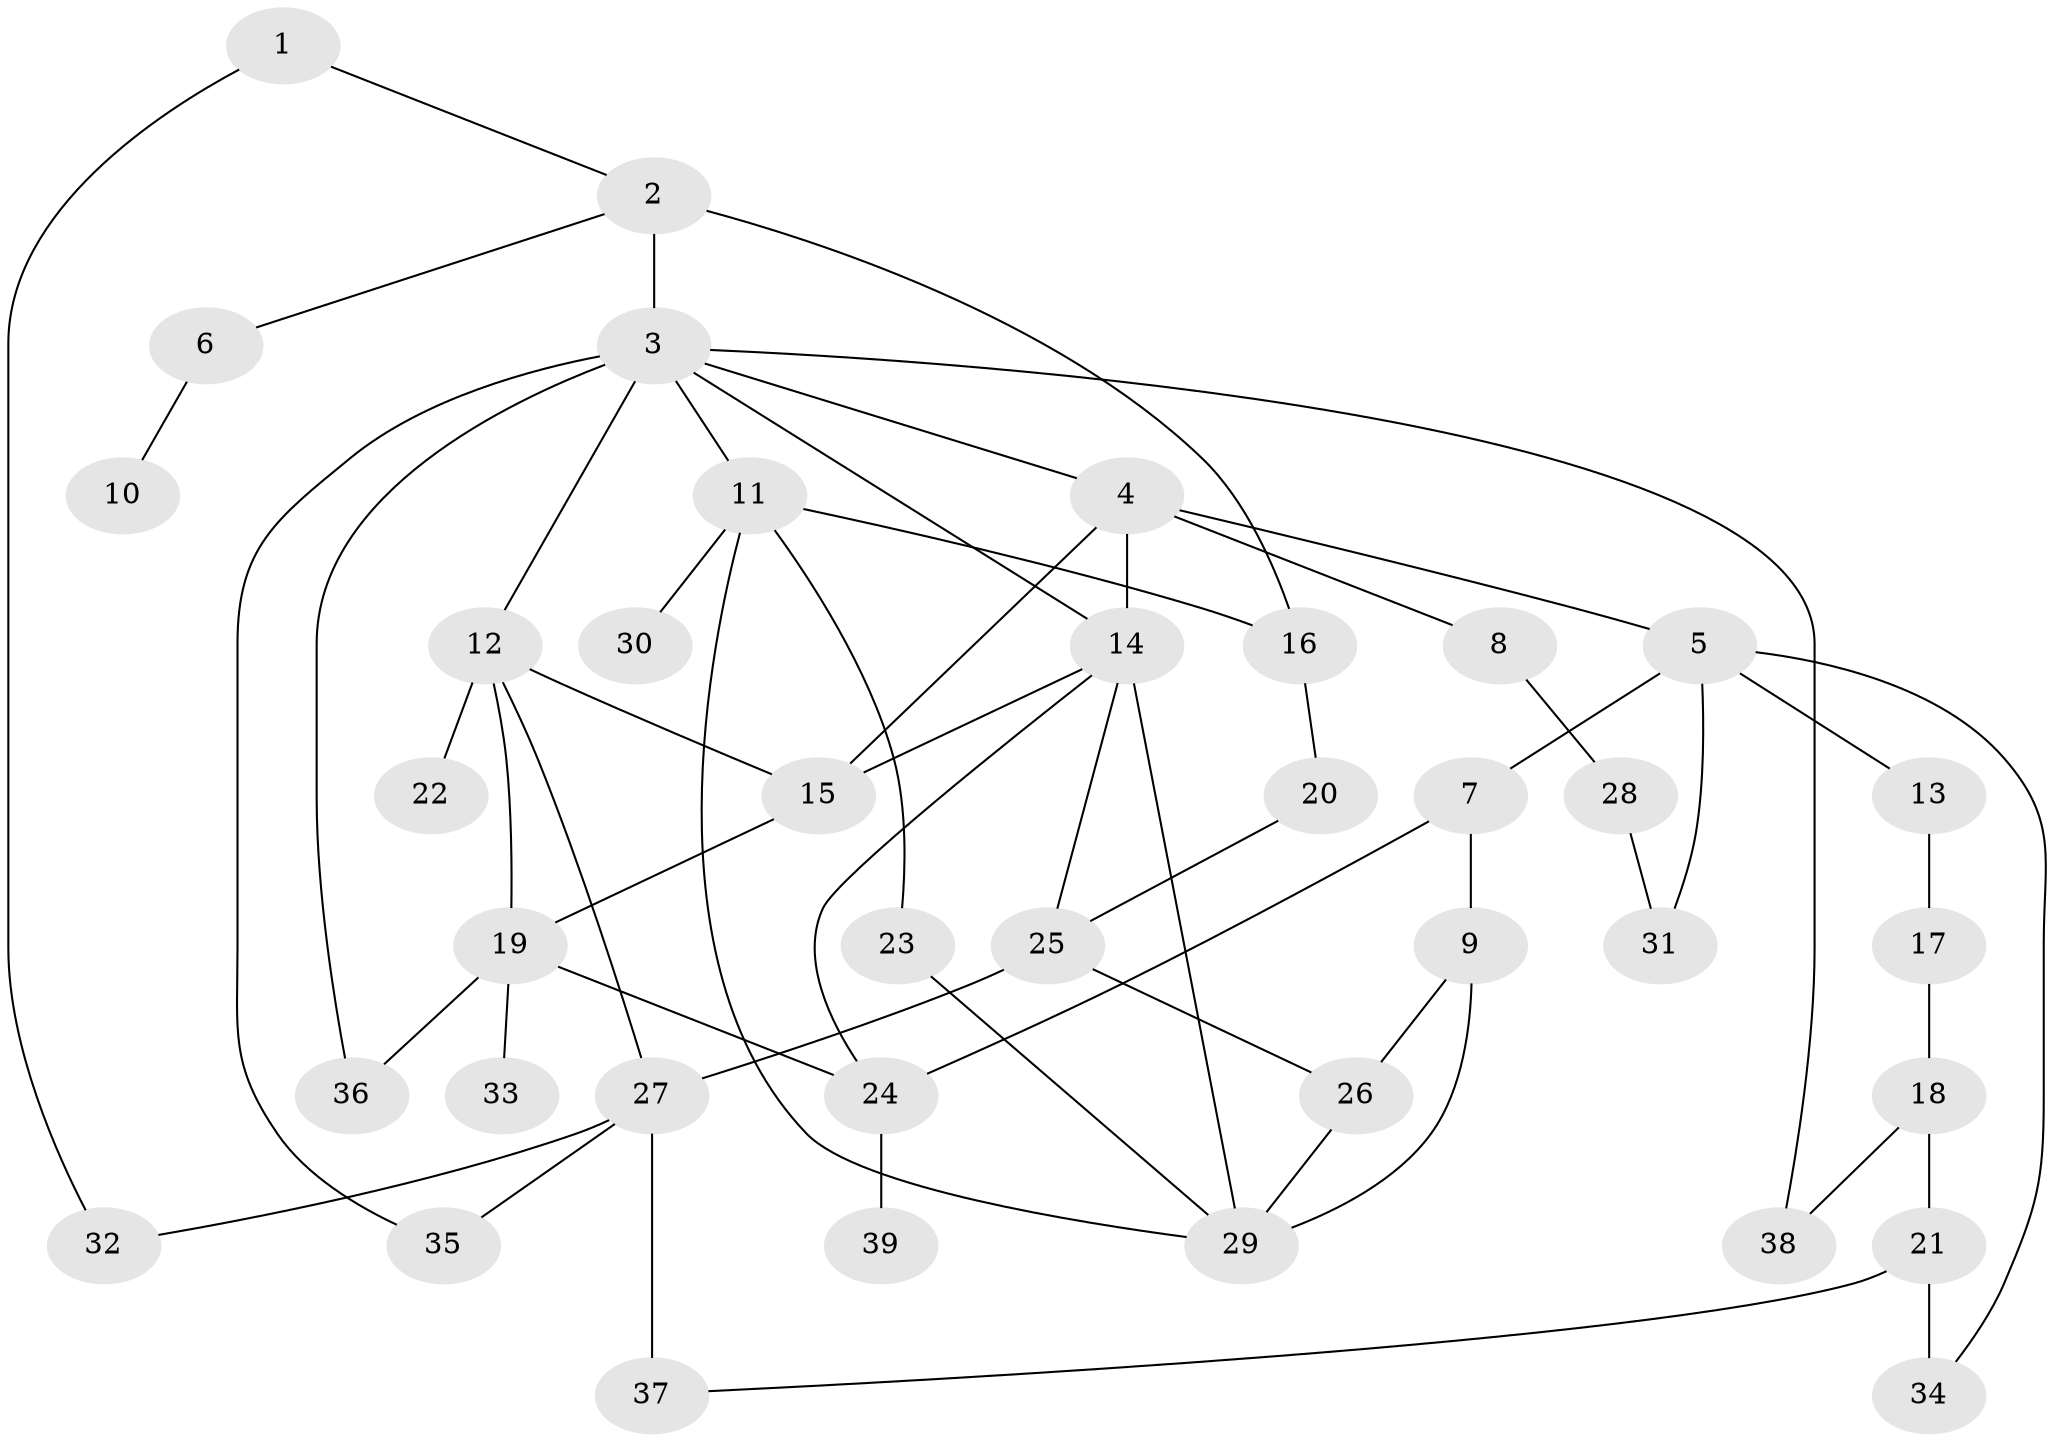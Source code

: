 // original degree distribution, {2: 0.29133858267716534, 7: 0.015748031496062992, 6: 0.031496062992125984, 3: 0.2047244094488189, 5: 0.03937007874015748, 4: 0.09448818897637795, 1: 0.3228346456692913}
// Generated by graph-tools (version 1.1) at 2025/48/03/04/25 22:48:43]
// undirected, 39 vertices, 59 edges
graph export_dot {
  node [color=gray90,style=filled];
  1;
  2;
  3;
  4;
  5;
  6;
  7;
  8;
  9;
  10;
  11;
  12;
  13;
  14;
  15;
  16;
  17;
  18;
  19;
  20;
  21;
  22;
  23;
  24;
  25;
  26;
  27;
  28;
  29;
  30;
  31;
  32;
  33;
  34;
  35;
  36;
  37;
  38;
  39;
  1 -- 2 [weight=1.0];
  1 -- 32 [weight=1.0];
  2 -- 3 [weight=2.0];
  2 -- 6 [weight=1.0];
  2 -- 16 [weight=1.0];
  3 -- 4 [weight=1.0];
  3 -- 11 [weight=1.0];
  3 -- 12 [weight=1.0];
  3 -- 14 [weight=1.0];
  3 -- 35 [weight=1.0];
  3 -- 36 [weight=1.0];
  3 -- 38 [weight=1.0];
  4 -- 5 [weight=1.0];
  4 -- 8 [weight=1.0];
  4 -- 14 [weight=1.0];
  4 -- 15 [weight=1.0];
  5 -- 7 [weight=2.0];
  5 -- 13 [weight=1.0];
  5 -- 31 [weight=2.0];
  5 -- 34 [weight=1.0];
  6 -- 10 [weight=1.0];
  7 -- 9 [weight=1.0];
  7 -- 24 [weight=1.0];
  8 -- 28 [weight=1.0];
  9 -- 26 [weight=1.0];
  9 -- 29 [weight=1.0];
  11 -- 16 [weight=1.0];
  11 -- 23 [weight=1.0];
  11 -- 29 [weight=1.0];
  11 -- 30 [weight=1.0];
  12 -- 15 [weight=1.0];
  12 -- 19 [weight=1.0];
  12 -- 22 [weight=1.0];
  12 -- 27 [weight=1.0];
  13 -- 17 [weight=2.0];
  14 -- 15 [weight=1.0];
  14 -- 24 [weight=1.0];
  14 -- 25 [weight=1.0];
  14 -- 29 [weight=3.0];
  15 -- 19 [weight=1.0];
  16 -- 20 [weight=2.0];
  17 -- 18 [weight=1.0];
  18 -- 21 [weight=1.0];
  18 -- 38 [weight=1.0];
  19 -- 24 [weight=1.0];
  19 -- 33 [weight=1.0];
  19 -- 36 [weight=1.0];
  20 -- 25 [weight=1.0];
  21 -- 34 [weight=3.0];
  21 -- 37 [weight=1.0];
  23 -- 29 [weight=1.0];
  24 -- 39 [weight=1.0];
  25 -- 26 [weight=1.0];
  25 -- 27 [weight=1.0];
  26 -- 29 [weight=1.0];
  27 -- 32 [weight=1.0];
  27 -- 35 [weight=1.0];
  27 -- 37 [weight=3.0];
  28 -- 31 [weight=2.0];
}
